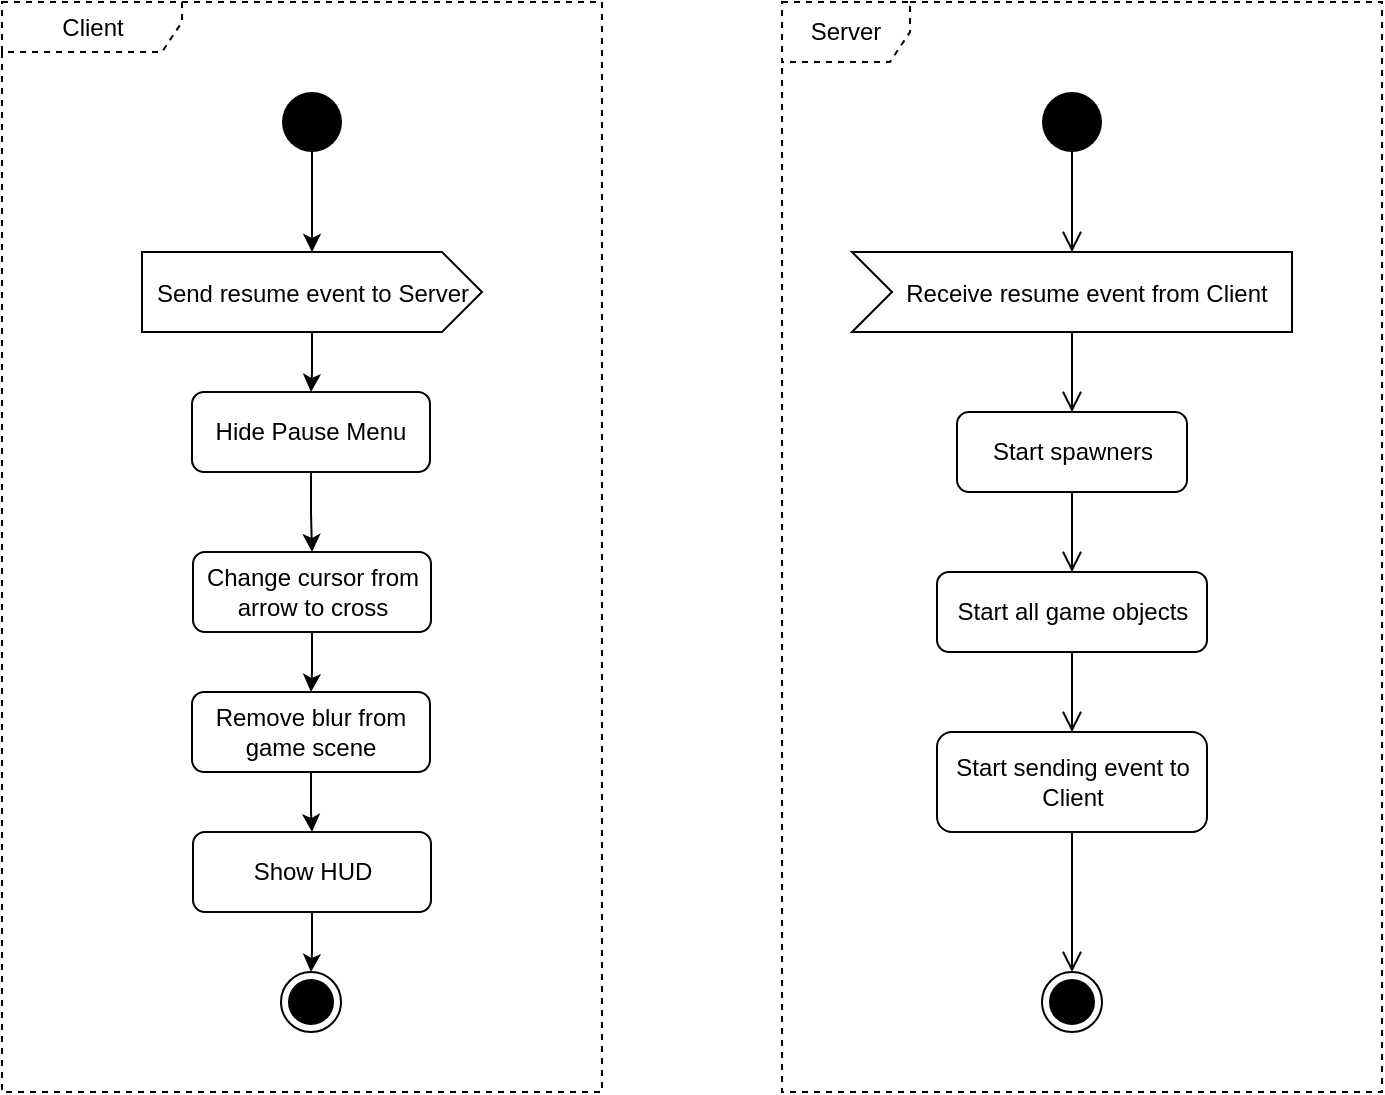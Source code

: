<mxfile version="18.0.6" type="device"><diagram id="FxPqBRsMLXvnlG32W1oz" name="Strona-1"><mxGraphModel dx="275" dy="685" grid="1" gridSize="10" guides="1" tooltips="1" connect="1" arrows="1" fold="1" page="1" pageScale="1" pageWidth="827" pageHeight="1169" math="0" shadow="0"><root><mxCell id="0"/><mxCell id="1" parent="0"/><mxCell id="N04YKWQ_Ox2YKoTe87qH-13" value="Client" style="shape=umlFrame;tabPosition=left;html=1;boundedLbl=1;labelInHeader=1;width=90;height=25;dashed=1;" vertex="1" parent="1"><mxGeometry x="896" y="50" width="300" height="545" as="geometry"/></mxCell><mxCell id="N04YKWQ_Ox2YKoTe87qH-12" style="edgeStyle=orthogonalEdgeStyle;rounded=0;orthogonalLoop=1;jettySize=auto;html=1;" edge="1" parent="1" source="N04YKWQ_Ox2YKoTe87qH-1" target="N04YKWQ_Ox2YKoTe87qH-6"><mxGeometry relative="1" as="geometry"/></mxCell><mxCell id="N04YKWQ_Ox2YKoTe87qH-1" value="" style="ellipse;fillColor=#000000;strokeColor=none;" vertex="1" parent="1"><mxGeometry x="1036" y="95" width="30" height="30" as="geometry"/></mxCell><mxCell id="N04YKWQ_Ox2YKoTe87qH-9" style="edgeStyle=orthogonalEdgeStyle;rounded=0;orthogonalLoop=1;jettySize=auto;html=1;entryX=0.5;entryY=0;entryDx=0;entryDy=0;" edge="1" parent="1" source="N04YKWQ_Ox2YKoTe87qH-2" target="N04YKWQ_Ox2YKoTe87qH-3"><mxGeometry relative="1" as="geometry"/></mxCell><mxCell id="N04YKWQ_Ox2YKoTe87qH-2" value="Hide Pause Menu" style="rounded=1;whiteSpace=wrap;html=1;" vertex="1" parent="1"><mxGeometry x="991" y="245" width="119" height="40" as="geometry"/></mxCell><mxCell id="N04YKWQ_Ox2YKoTe87qH-10" style="edgeStyle=orthogonalEdgeStyle;rounded=0;orthogonalLoop=1;jettySize=auto;html=1;" edge="1" parent="1" source="N04YKWQ_Ox2YKoTe87qH-3" target="N04YKWQ_Ox2YKoTe87qH-4"><mxGeometry relative="1" as="geometry"/></mxCell><mxCell id="N04YKWQ_Ox2YKoTe87qH-3" value="Change cursor from arrow to cross" style="rounded=1;whiteSpace=wrap;html=1;" vertex="1" parent="1"><mxGeometry x="991.5" y="325" width="119" height="40" as="geometry"/></mxCell><mxCell id="N04YKWQ_Ox2YKoTe87qH-11" style="edgeStyle=orthogonalEdgeStyle;rounded=0;orthogonalLoop=1;jettySize=auto;html=1;" edge="1" parent="1" source="N04YKWQ_Ox2YKoTe87qH-4" target="N04YKWQ_Ox2YKoTe87qH-5"><mxGeometry relative="1" as="geometry"/></mxCell><mxCell id="N04YKWQ_Ox2YKoTe87qH-4" value="Remove blur from game scene" style="rounded=1;whiteSpace=wrap;html=1;" vertex="1" parent="1"><mxGeometry x="991" y="395" width="119" height="40" as="geometry"/></mxCell><mxCell id="N04YKWQ_Ox2YKoTe87qH-16" style="edgeStyle=orthogonalEdgeStyle;rounded=0;orthogonalLoop=1;jettySize=auto;html=1;" edge="1" parent="1" source="N04YKWQ_Ox2YKoTe87qH-5" target="N04YKWQ_Ox2YKoTe87qH-15"><mxGeometry relative="1" as="geometry"/></mxCell><mxCell id="N04YKWQ_Ox2YKoTe87qH-5" value="Show HUD" style="rounded=1;whiteSpace=wrap;html=1;" vertex="1" parent="1"><mxGeometry x="991.5" y="465" width="119" height="40" as="geometry"/></mxCell><mxCell id="N04YKWQ_Ox2YKoTe87qH-8" style="edgeStyle=orthogonalEdgeStyle;rounded=0;orthogonalLoop=1;jettySize=auto;html=1;" edge="1" parent="1" source="N04YKWQ_Ox2YKoTe87qH-6" target="N04YKWQ_Ox2YKoTe87qH-2"><mxGeometry relative="1" as="geometry"/></mxCell><mxCell id="N04YKWQ_Ox2YKoTe87qH-6" value="&lt;span style=&quot;font-size: 12px;&quot;&gt;Send resume event to Server&lt;/span&gt;" style="html=1;shape=mxgraph.infographic.ribbonSimple;notch1=0;notch2=20;align=center;verticalAlign=middle;fontSize=14;fontStyle=0;fillColor=#FFFFFF;strokeColor=#000000;" vertex="1" parent="1"><mxGeometry x="966" y="175" width="170" height="40" as="geometry"/></mxCell><mxCell id="N04YKWQ_Ox2YKoTe87qH-15" value="" style="ellipse;html=1;shape=endState;fillColor=#000000;strokeColor=#000000;" vertex="1" parent="1"><mxGeometry x="1035.5" y="535" width="30" height="30" as="geometry"/></mxCell><mxCell id="N04YKWQ_Ox2YKoTe87qH-30" value="Server" style="shape=umlFrame;whiteSpace=wrap;html=1;strokeColor=#000000;width=64;height=30;dashed=1;" vertex="1" parent="1"><mxGeometry x="1286" y="50" width="300" height="545" as="geometry"/></mxCell><mxCell id="N04YKWQ_Ox2YKoTe87qH-42" style="edgeStyle=orthogonalEdgeStyle;rounded=0;orthogonalLoop=1;jettySize=auto;html=1;endArrow=open;endFill=0;endSize=8;strokeColor=#000000;" edge="1" parent="1" source="N04YKWQ_Ox2YKoTe87qH-43" target="N04YKWQ_Ox2YKoTe87qH-52"><mxGeometry relative="1" as="geometry"><mxPoint x="1431" y="165" as="targetPoint"/></mxGeometry></mxCell><mxCell id="N04YKWQ_Ox2YKoTe87qH-43" value="" style="ellipse;fillColor=#000000;strokeColor=none;" vertex="1" parent="1"><mxGeometry x="1416" y="95" width="30" height="30" as="geometry"/></mxCell><mxCell id="N04YKWQ_Ox2YKoTe87qH-44" style="edgeStyle=orthogonalEdgeStyle;rounded=0;orthogonalLoop=1;jettySize=auto;html=1;entryX=0.5;entryY=0;entryDx=0;entryDy=0;endArrow=open;endFill=0;endSize=8;strokeColor=#000000;exitX=0;exitY=0;exitDx=110;exitDy=40;exitPerimeter=0;" edge="1" parent="1" source="N04YKWQ_Ox2YKoTe87qH-52" target="N04YKWQ_Ox2YKoTe87qH-46"><mxGeometry relative="1" as="geometry"><mxPoint x="1431" y="225" as="sourcePoint"/><Array as="points"/></mxGeometry></mxCell><mxCell id="N04YKWQ_Ox2YKoTe87qH-45" style="edgeStyle=orthogonalEdgeStyle;rounded=0;orthogonalLoop=1;jettySize=auto;html=1;endArrow=open;endFill=0;endSize=8;strokeColor=#000000;" edge="1" parent="1" source="N04YKWQ_Ox2YKoTe87qH-46" target="N04YKWQ_Ox2YKoTe87qH-48"><mxGeometry relative="1" as="geometry"/></mxCell><mxCell id="N04YKWQ_Ox2YKoTe87qH-46" value="Start spawners" style="rounded=1;whiteSpace=wrap;html=1;strokeColor=#000000;" vertex="1" parent="1"><mxGeometry x="1373.5" y="255" width="115" height="40" as="geometry"/></mxCell><mxCell id="N04YKWQ_Ox2YKoTe87qH-47" style="edgeStyle=orthogonalEdgeStyle;rounded=0;orthogonalLoop=1;jettySize=auto;html=1;entryX=0.5;entryY=0;entryDx=0;entryDy=0;endArrow=open;endFill=0;endSize=8;strokeColor=#000000;" edge="1" parent="1" source="N04YKWQ_Ox2YKoTe87qH-48" target="N04YKWQ_Ox2YKoTe87qH-50"><mxGeometry relative="1" as="geometry"/></mxCell><mxCell id="N04YKWQ_Ox2YKoTe87qH-48" value="Start all game objects&lt;span style=&quot;color: rgba(0, 0, 0, 0); font-family: monospace; font-size: 0px; text-align: start;&quot;&gt;%3CmxGraphModel%3E%3Croot%3E%3CmxCell%20id%3D%220%22%2F%3E%3CmxCell%20id%3D%221%22%20parent%3D%220%22%2F%3E%3CmxCell%20id%3D%222%22%20value%3D%22Stop%20spawners%22%20style%3D%22rounded%3D1%3BwhiteSpace%3Dwrap%3Bhtml%3D1%3BstrokeColor%3D%23000000%3B%22%20vertex%3D%221%22%20parent%3D%221%22%3E%3CmxGeometry%20x%3D%221181%22%20y%3D%22200%22%20width%3D%22120%22%20height%3D%2260%22%20as%3D%22geometry%22%2F%3E%3C%2FmxCell%3E%3C%2Froot%3E%3C%2FmxGraphModel%3E&lt;/span&gt;" style="rounded=1;whiteSpace=wrap;html=1;strokeColor=#000000;" vertex="1" parent="1"><mxGeometry x="1363.5" y="335" width="135" height="40" as="geometry"/></mxCell><mxCell id="N04YKWQ_Ox2YKoTe87qH-49" style="edgeStyle=orthogonalEdgeStyle;rounded=0;orthogonalLoop=1;jettySize=auto;html=1;entryX=0.5;entryY=0;entryDx=0;entryDy=0;endArrow=open;endFill=0;endSize=8;strokeColor=#000000;" edge="1" parent="1" source="N04YKWQ_Ox2YKoTe87qH-50" target="N04YKWQ_Ox2YKoTe87qH-51"><mxGeometry relative="1" as="geometry"/></mxCell><mxCell id="N04YKWQ_Ox2YKoTe87qH-50" value="Start sending event to Client" style="rounded=1;whiteSpace=wrap;html=1;strokeColor=#000000;" vertex="1" parent="1"><mxGeometry x="1363.5" y="415" width="135" height="50" as="geometry"/></mxCell><mxCell id="N04YKWQ_Ox2YKoTe87qH-51" value="" style="ellipse;html=1;shape=endState;fillColor=#000000;strokeColor=#000000;" vertex="1" parent="1"><mxGeometry x="1416" y="535" width="30" height="30" as="geometry"/></mxCell><mxCell id="N04YKWQ_Ox2YKoTe87qH-52" value="&lt;span style=&quot;font-size: 12px;&quot;&gt;Receive resume event from Client&lt;/span&gt;" style="html=1;shape=mxgraph.infographic.ribbonSimple;notch1=20;notch2=0;align=center;verticalAlign=middle;fontSize=14;fontStyle=0;fillColor=#FFFFFF;flipH=0;spacingRight=0;spacingLeft=14;strokeColor=#000000;" vertex="1" parent="1"><mxGeometry x="1321" y="175" width="220" height="40" as="geometry"/></mxCell></root></mxGraphModel></diagram></mxfile>